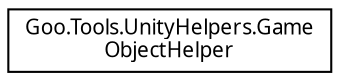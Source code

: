 digraph "Graphical Class Hierarchy"
{
 // LATEX_PDF_SIZE
  edge [fontname="Calibrii",fontsize="10",labelfontname="Calibrii",labelfontsize="10"];
  node [fontname="Calibrii",fontsize="10",shape=record];
  rankdir="LR";
  Node0 [label="Goo.Tools.UnityHelpers.Game\lObjectHelper",height=0.2,width=0.4,color="black", fillcolor="white", style="filled",URL="$d5/dca/classGoo_1_1Tools_1_1UnityHelpers_1_1GameObjectHelper.html",tooltip=" "];
}
